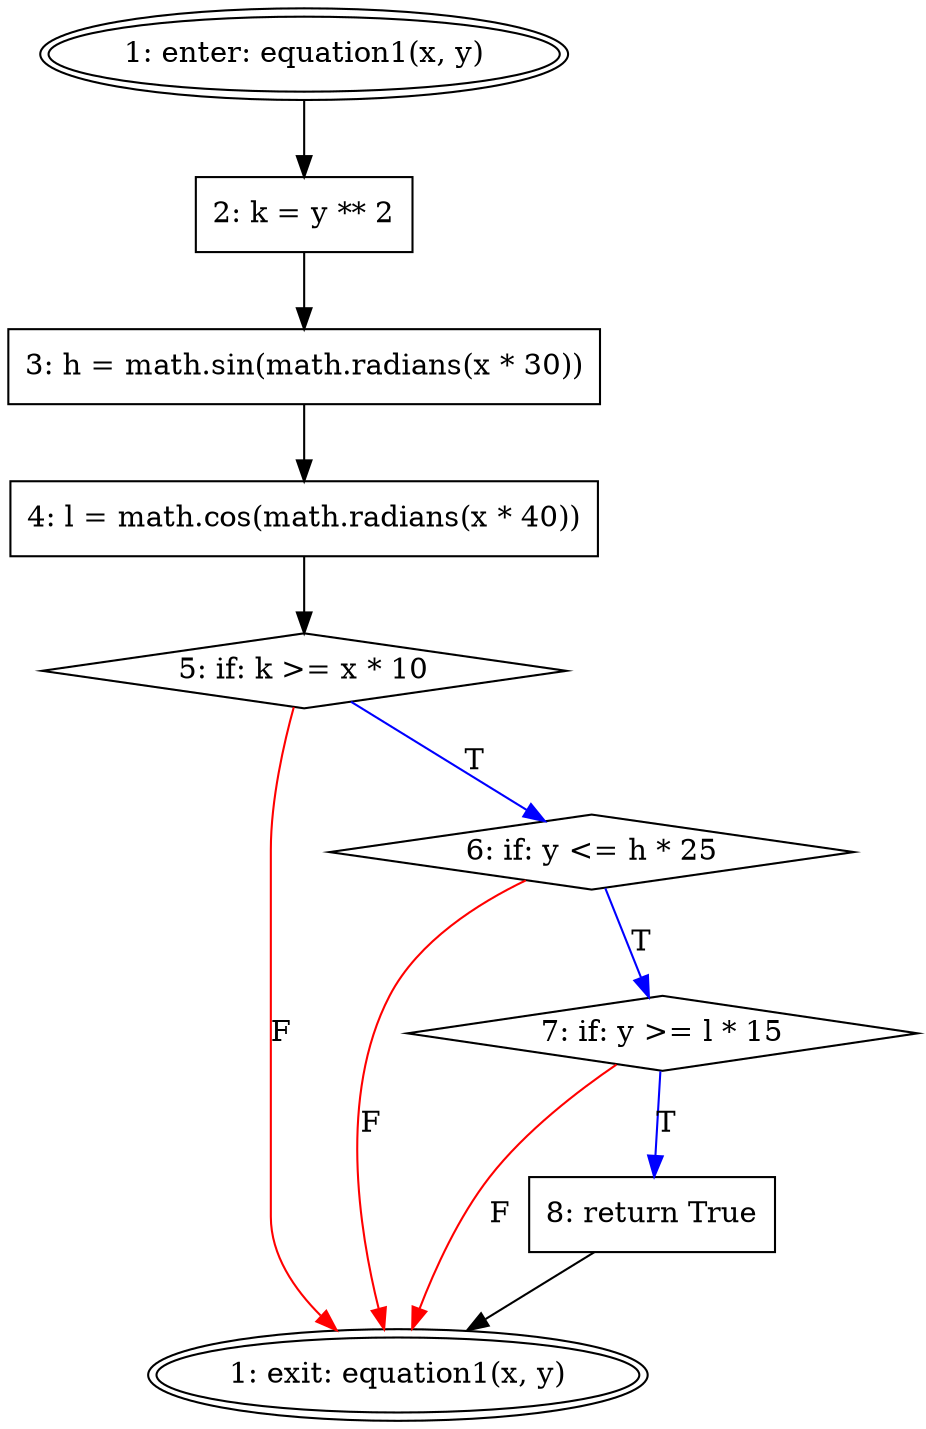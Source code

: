 digraph {
	1 [label="1: enter: equation1(x, y)" peripheries=2 shape=oval]
	0 [label="1: exit: equation1(x, y)" peripheries=2 shape=oval]
	8 -> 0
	7 -> 0 [label=F color=red]
	6 -> 0 [label=F color=red]
	5 -> 0 [label=F color=red]
	2 [label="2: k = y ** 2" peripheries=1 shape=rectangle]
	1 -> 2
	3 [label="3: h = math.sin(math.radians(x * 30))" peripheries=1 shape=rectangle]
	2 -> 3
	4 [label="4: l = math.cos(math.radians(x * 40))" peripheries=1 shape=rectangle]
	3 -> 4
	5 [label="5: if: k >= x * 10" peripheries=1 shape=diamond]
	4 -> 5
	6 [label="6: if: y <= h * 25" peripheries=1 shape=diamond]
	5 -> 6 [label=T color=blue]
	7 [label="7: if: y >= l * 15" peripheries=1 shape=diamond]
	6 -> 7 [label=T color=blue]
	8 [label="8: return True" peripheries=1 shape=rectangle]
	7 -> 8 [label=T color=blue]
}